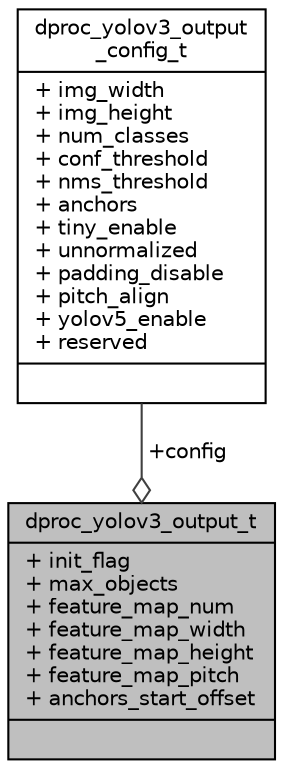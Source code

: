 digraph "dproc_yolov3_output_t"
{
 // INTERACTIVE_SVG=YES
 // LATEX_PDF_SIZE
  bgcolor="transparent";
  edge [fontname="Helvetica",fontsize="10",labelfontname="Helvetica",labelfontsize="10"];
  node [fontname="Helvetica",fontsize="10",shape=record];
  Node1 [label="{dproc_yolov3_output_t\n|+ init_flag\l+ max_objects\l+ feature_map_num\l+ feature_map_width\l+ feature_map_height\l+ feature_map_pitch\l+ anchors_start_offset\l|}",height=0.2,width=0.4,color="black", fillcolor="grey75", style="filled", fontcolor="black",tooltip=" "];
  Node2 -> Node1 [color="grey25",fontsize="10",style="solid",label=" +config" ,arrowhead="odiamond",fontname="Helvetica"];
  Node2 [label="{dproc_yolov3_output\l_config_t\n|+ img_width\l+ img_height\l+ num_classes\l+ conf_threshold\l+ nms_threshold\l+ anchors\l+ tiny_enable\l+ unnormalized\l+ padding_disable\l+ pitch_align\l+ yolov5_enable\l+ reserved\l|}",height=0.2,width=0.4,color="black",URL="$df/d4c/structdproc__yolov3__output__config__t.html",tooltip="Description of the configuration of YOLOV3 and YOLOV5 detection output."];
}
